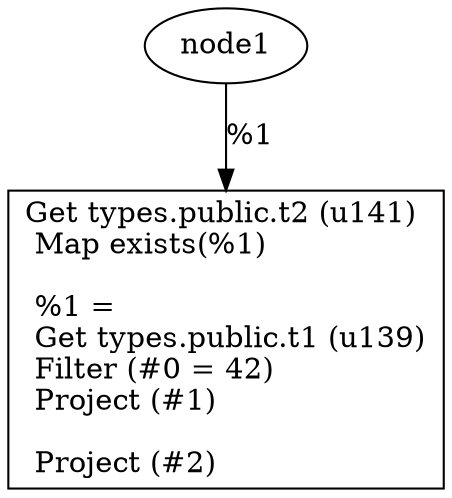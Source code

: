 digraph G {
    node0 [shape = record, label=" Get types.public.t2 (u141)\l Map exists(%1)\l \l  %1 =\l   Get types.public.t1 (u139)\l   Filter (#0 = 42)\l   Project (#1)\l \l Project (#2)\l"]
    node1 -> node0 [label = "%1\l"]
}
